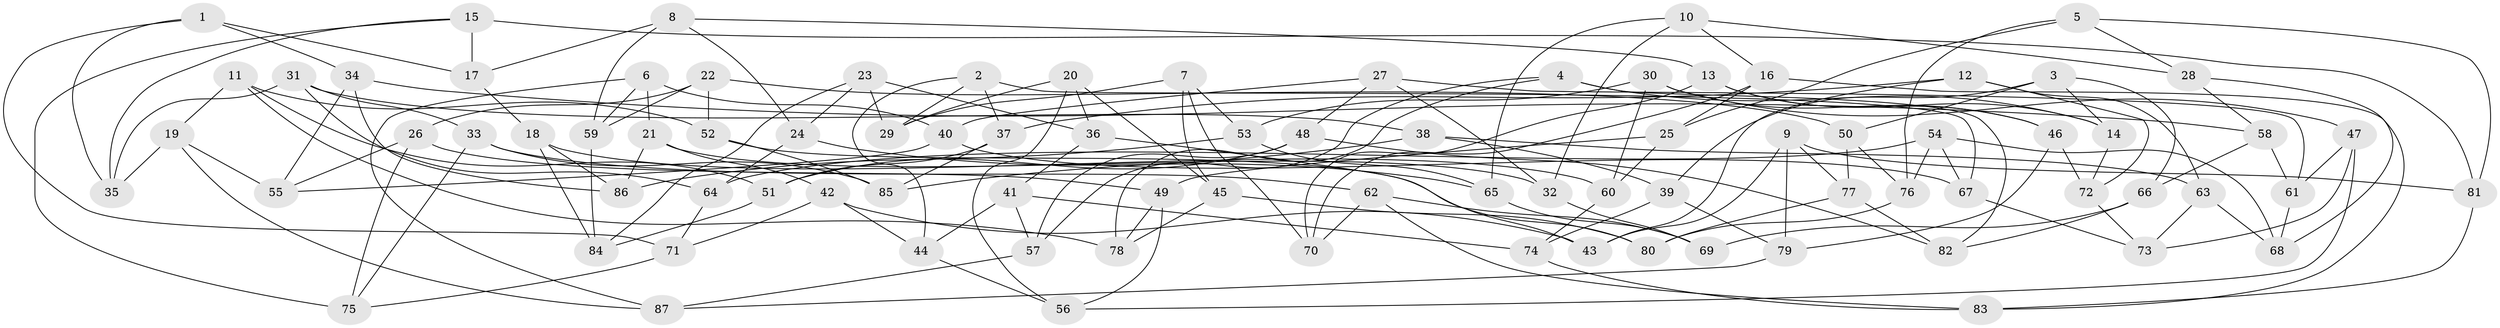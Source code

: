 // Generated by graph-tools (version 1.1) at 2025/50/03/09/25 03:50:45]
// undirected, 87 vertices, 174 edges
graph export_dot {
graph [start="1"]
  node [color=gray90,style=filled];
  1;
  2;
  3;
  4;
  5;
  6;
  7;
  8;
  9;
  10;
  11;
  12;
  13;
  14;
  15;
  16;
  17;
  18;
  19;
  20;
  21;
  22;
  23;
  24;
  25;
  26;
  27;
  28;
  29;
  30;
  31;
  32;
  33;
  34;
  35;
  36;
  37;
  38;
  39;
  40;
  41;
  42;
  43;
  44;
  45;
  46;
  47;
  48;
  49;
  50;
  51;
  52;
  53;
  54;
  55;
  56;
  57;
  58;
  59;
  60;
  61;
  62;
  63;
  64;
  65;
  66;
  67;
  68;
  69;
  70;
  71;
  72;
  73;
  74;
  75;
  76;
  77;
  78;
  79;
  80;
  81;
  82;
  83;
  84;
  85;
  86;
  87;
  1 -- 17;
  1 -- 34;
  1 -- 71;
  1 -- 35;
  2 -- 29;
  2 -- 67;
  2 -- 44;
  2 -- 37;
  3 -- 39;
  3 -- 66;
  3 -- 14;
  3 -- 50;
  4 -- 14;
  4 -- 78;
  4 -- 82;
  4 -- 57;
  5 -- 28;
  5 -- 76;
  5 -- 25;
  5 -- 81;
  6 -- 21;
  6 -- 40;
  6 -- 59;
  6 -- 87;
  7 -- 45;
  7 -- 29;
  7 -- 70;
  7 -- 53;
  8 -- 59;
  8 -- 24;
  8 -- 13;
  8 -- 17;
  9 -- 77;
  9 -- 81;
  9 -- 79;
  9 -- 43;
  10 -- 16;
  10 -- 28;
  10 -- 32;
  10 -- 65;
  11 -- 52;
  11 -- 51;
  11 -- 19;
  11 -- 78;
  12 -- 37;
  12 -- 63;
  12 -- 72;
  12 -- 43;
  13 -- 46;
  13 -- 70;
  13 -- 14;
  14 -- 72;
  15 -- 81;
  15 -- 17;
  15 -- 35;
  15 -- 75;
  16 -- 83;
  16 -- 70;
  16 -- 25;
  17 -- 18;
  18 -- 84;
  18 -- 60;
  18 -- 86;
  19 -- 55;
  19 -- 87;
  19 -- 35;
  20 -- 56;
  20 -- 36;
  20 -- 29;
  20 -- 45;
  21 -- 32;
  21 -- 42;
  21 -- 86;
  22 -- 26;
  22 -- 59;
  22 -- 50;
  22 -- 52;
  23 -- 36;
  23 -- 24;
  23 -- 29;
  23 -- 84;
  24 -- 64;
  24 -- 65;
  25 -- 49;
  25 -- 60;
  26 -- 75;
  26 -- 55;
  26 -- 49;
  27 -- 48;
  27 -- 40;
  27 -- 32;
  27 -- 61;
  28 -- 68;
  28 -- 58;
  30 -- 47;
  30 -- 53;
  30 -- 60;
  30 -- 46;
  31 -- 33;
  31 -- 64;
  31 -- 38;
  31 -- 35;
  32 -- 69;
  33 -- 75;
  33 -- 62;
  33 -- 85;
  34 -- 86;
  34 -- 58;
  34 -- 55;
  36 -- 43;
  36 -- 41;
  37 -- 51;
  37 -- 85;
  38 -- 85;
  38 -- 63;
  38 -- 39;
  39 -- 79;
  39 -- 74;
  40 -- 55;
  40 -- 67;
  41 -- 74;
  41 -- 57;
  41 -- 44;
  42 -- 43;
  42 -- 44;
  42 -- 71;
  44 -- 56;
  45 -- 78;
  45 -- 80;
  46 -- 72;
  46 -- 79;
  47 -- 56;
  47 -- 73;
  47 -- 61;
  48 -- 82;
  48 -- 51;
  48 -- 57;
  49 -- 78;
  49 -- 56;
  50 -- 76;
  50 -- 77;
  51 -- 84;
  52 -- 85;
  52 -- 80;
  53 -- 86;
  53 -- 65;
  54 -- 67;
  54 -- 68;
  54 -- 76;
  54 -- 64;
  57 -- 87;
  58 -- 66;
  58 -- 61;
  59 -- 84;
  60 -- 74;
  61 -- 68;
  62 -- 69;
  62 -- 70;
  62 -- 83;
  63 -- 73;
  63 -- 68;
  64 -- 71;
  65 -- 69;
  66 -- 69;
  66 -- 82;
  67 -- 73;
  71 -- 75;
  72 -- 73;
  74 -- 83;
  76 -- 80;
  77 -- 82;
  77 -- 80;
  79 -- 87;
  81 -- 83;
}
